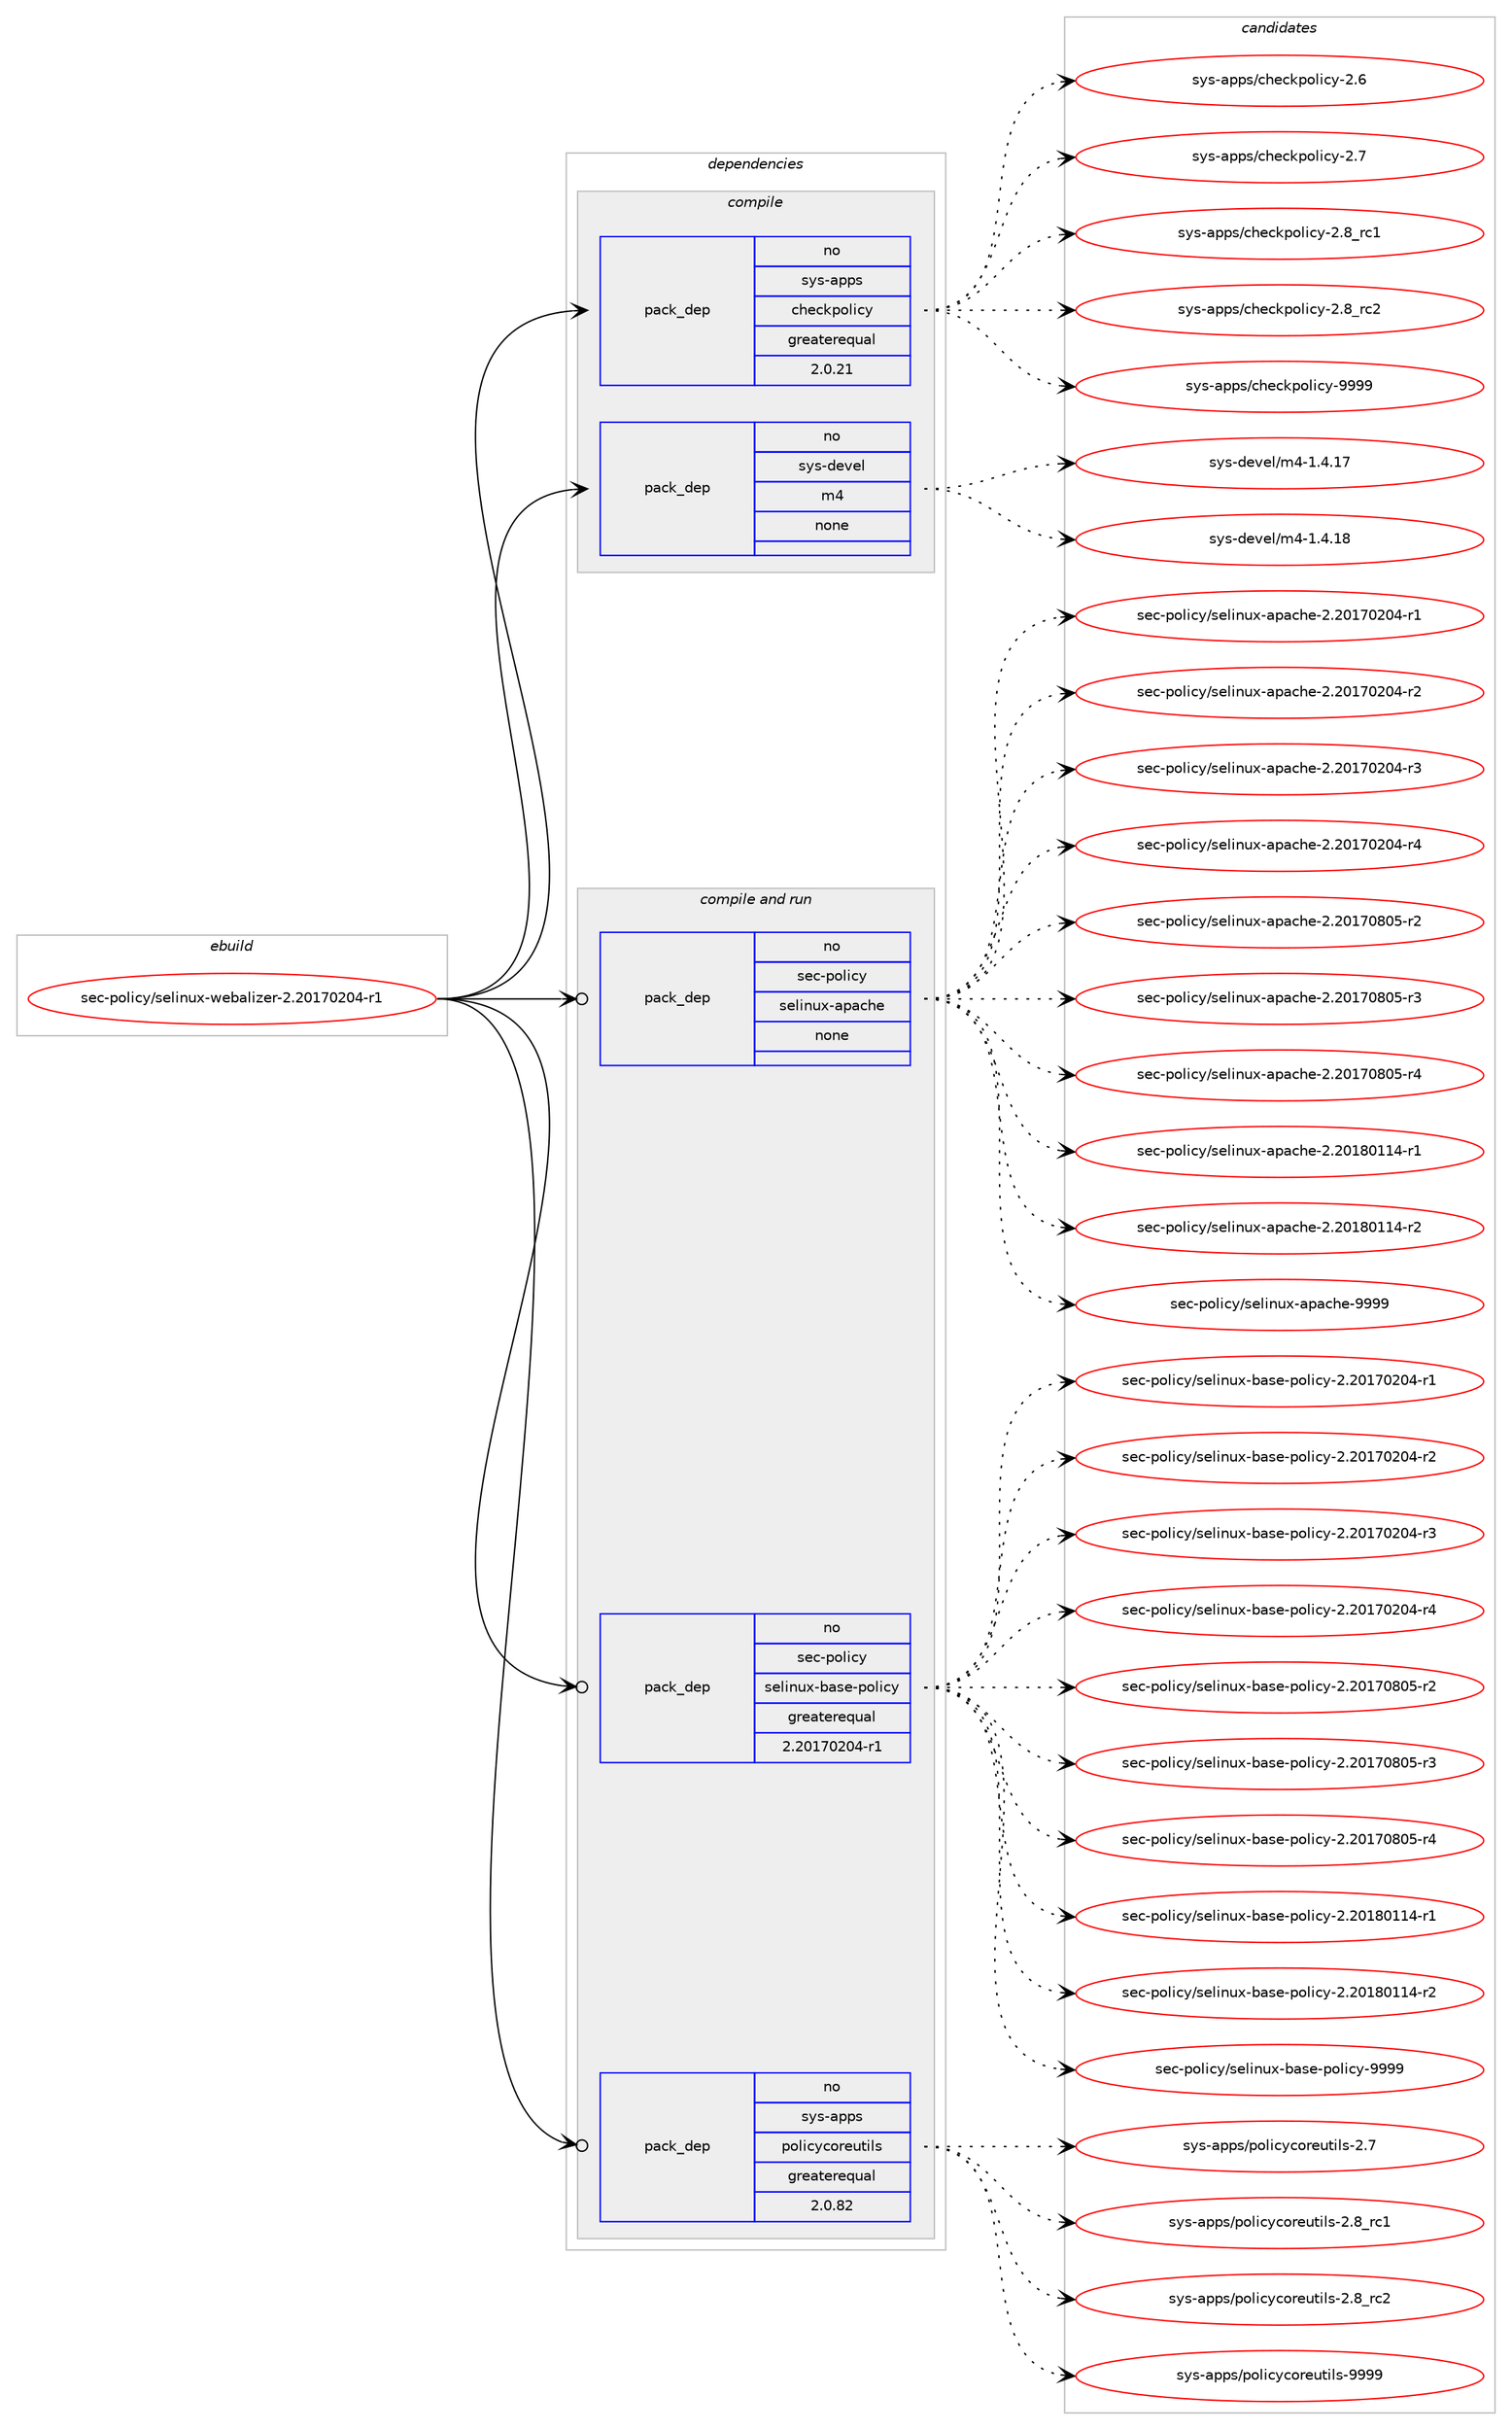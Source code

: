 digraph prolog {

# *************
# Graph options
# *************

newrank=true;
concentrate=true;
compound=true;
graph [rankdir=LR,fontname=Helvetica,fontsize=10,ranksep=1.5];#, ranksep=2.5, nodesep=0.2];
edge  [arrowhead=vee];
node  [fontname=Helvetica,fontsize=10];

# **********
# The ebuild
# **********

subgraph cluster_leftcol {
color=gray;
rank=same;
label=<<i>ebuild</i>>;
id [label="sec-policy/selinux-webalizer-2.20170204-r1", color=red, width=4, href="../sec-policy/selinux-webalizer-2.20170204-r1.svg"];
}

# ****************
# The dependencies
# ****************

subgraph cluster_midcol {
color=gray;
label=<<i>dependencies</i>>;
subgraph cluster_compile {
fillcolor="#eeeeee";
style=filled;
label=<<i>compile</i>>;
subgraph pack5487 {
dependency5796 [label=<<TABLE BORDER="0" CELLBORDER="1" CELLSPACING="0" CELLPADDING="4" WIDTH="220"><TR><TD ROWSPAN="6" CELLPADDING="30">pack_dep</TD></TR><TR><TD WIDTH="110">no</TD></TR><TR><TD>sys-apps</TD></TR><TR><TD>checkpolicy</TD></TR><TR><TD>greaterequal</TD></TR><TR><TD>2.0.21</TD></TR></TABLE>>, shape=none, color=blue];
}
id:e -> dependency5796:w [weight=20,style="solid",arrowhead="vee"];
subgraph pack5488 {
dependency5797 [label=<<TABLE BORDER="0" CELLBORDER="1" CELLSPACING="0" CELLPADDING="4" WIDTH="220"><TR><TD ROWSPAN="6" CELLPADDING="30">pack_dep</TD></TR><TR><TD WIDTH="110">no</TD></TR><TR><TD>sys-devel</TD></TR><TR><TD>m4</TD></TR><TR><TD>none</TD></TR><TR><TD></TD></TR></TABLE>>, shape=none, color=blue];
}
id:e -> dependency5797:w [weight=20,style="solid",arrowhead="vee"];
}
subgraph cluster_compileandrun {
fillcolor="#eeeeee";
style=filled;
label=<<i>compile and run</i>>;
subgraph pack5489 {
dependency5798 [label=<<TABLE BORDER="0" CELLBORDER="1" CELLSPACING="0" CELLPADDING="4" WIDTH="220"><TR><TD ROWSPAN="6" CELLPADDING="30">pack_dep</TD></TR><TR><TD WIDTH="110">no</TD></TR><TR><TD>sec-policy</TD></TR><TR><TD>selinux-apache</TD></TR><TR><TD>none</TD></TR><TR><TD></TD></TR></TABLE>>, shape=none, color=blue];
}
id:e -> dependency5798:w [weight=20,style="solid",arrowhead="odotvee"];
subgraph pack5490 {
dependency5799 [label=<<TABLE BORDER="0" CELLBORDER="1" CELLSPACING="0" CELLPADDING="4" WIDTH="220"><TR><TD ROWSPAN="6" CELLPADDING="30">pack_dep</TD></TR><TR><TD WIDTH="110">no</TD></TR><TR><TD>sec-policy</TD></TR><TR><TD>selinux-base-policy</TD></TR><TR><TD>greaterequal</TD></TR><TR><TD>2.20170204-r1</TD></TR></TABLE>>, shape=none, color=blue];
}
id:e -> dependency5799:w [weight=20,style="solid",arrowhead="odotvee"];
subgraph pack5491 {
dependency5800 [label=<<TABLE BORDER="0" CELLBORDER="1" CELLSPACING="0" CELLPADDING="4" WIDTH="220"><TR><TD ROWSPAN="6" CELLPADDING="30">pack_dep</TD></TR><TR><TD WIDTH="110">no</TD></TR><TR><TD>sys-apps</TD></TR><TR><TD>policycoreutils</TD></TR><TR><TD>greaterequal</TD></TR><TR><TD>2.0.82</TD></TR></TABLE>>, shape=none, color=blue];
}
id:e -> dependency5800:w [weight=20,style="solid",arrowhead="odotvee"];
}
subgraph cluster_run {
fillcolor="#eeeeee";
style=filled;
label=<<i>run</i>>;
}
}

# **************
# The candidates
# **************

subgraph cluster_choices {
rank=same;
color=gray;
label=<<i>candidates</i>>;

subgraph choice5487 {
color=black;
nodesep=1;
choice11512111545971121121154799104101991071121111081059912145504654 [label="sys-apps/checkpolicy-2.6", color=red, width=4,href="../sys-apps/checkpolicy-2.6.svg"];
choice11512111545971121121154799104101991071121111081059912145504655 [label="sys-apps/checkpolicy-2.7", color=red, width=4,href="../sys-apps/checkpolicy-2.7.svg"];
choice11512111545971121121154799104101991071121111081059912145504656951149949 [label="sys-apps/checkpolicy-2.8_rc1", color=red, width=4,href="../sys-apps/checkpolicy-2.8_rc1.svg"];
choice11512111545971121121154799104101991071121111081059912145504656951149950 [label="sys-apps/checkpolicy-2.8_rc2", color=red, width=4,href="../sys-apps/checkpolicy-2.8_rc2.svg"];
choice1151211154597112112115479910410199107112111108105991214557575757 [label="sys-apps/checkpolicy-9999", color=red, width=4,href="../sys-apps/checkpolicy-9999.svg"];
dependency5796:e -> choice11512111545971121121154799104101991071121111081059912145504654:w [style=dotted,weight="100"];
dependency5796:e -> choice11512111545971121121154799104101991071121111081059912145504655:w [style=dotted,weight="100"];
dependency5796:e -> choice11512111545971121121154799104101991071121111081059912145504656951149949:w [style=dotted,weight="100"];
dependency5796:e -> choice11512111545971121121154799104101991071121111081059912145504656951149950:w [style=dotted,weight="100"];
dependency5796:e -> choice1151211154597112112115479910410199107112111108105991214557575757:w [style=dotted,weight="100"];
}
subgraph choice5488 {
color=black;
nodesep=1;
choice11512111545100101118101108471095245494652464955 [label="sys-devel/m4-1.4.17", color=red, width=4,href="../sys-devel/m4-1.4.17.svg"];
choice11512111545100101118101108471095245494652464956 [label="sys-devel/m4-1.4.18", color=red, width=4,href="../sys-devel/m4-1.4.18.svg"];
dependency5797:e -> choice11512111545100101118101108471095245494652464955:w [style=dotted,weight="100"];
dependency5797:e -> choice11512111545100101118101108471095245494652464956:w [style=dotted,weight="100"];
}
subgraph choice5489 {
color=black;
nodesep=1;
choice115101994511211110810599121471151011081051101171204597112979910410145504650484955485048524511449 [label="sec-policy/selinux-apache-2.20170204-r1", color=red, width=4,href="../sec-policy/selinux-apache-2.20170204-r1.svg"];
choice115101994511211110810599121471151011081051101171204597112979910410145504650484955485048524511450 [label="sec-policy/selinux-apache-2.20170204-r2", color=red, width=4,href="../sec-policy/selinux-apache-2.20170204-r2.svg"];
choice115101994511211110810599121471151011081051101171204597112979910410145504650484955485048524511451 [label="sec-policy/selinux-apache-2.20170204-r3", color=red, width=4,href="../sec-policy/selinux-apache-2.20170204-r3.svg"];
choice115101994511211110810599121471151011081051101171204597112979910410145504650484955485048524511452 [label="sec-policy/selinux-apache-2.20170204-r4", color=red, width=4,href="../sec-policy/selinux-apache-2.20170204-r4.svg"];
choice115101994511211110810599121471151011081051101171204597112979910410145504650484955485648534511450 [label="sec-policy/selinux-apache-2.20170805-r2", color=red, width=4,href="../sec-policy/selinux-apache-2.20170805-r2.svg"];
choice115101994511211110810599121471151011081051101171204597112979910410145504650484955485648534511451 [label="sec-policy/selinux-apache-2.20170805-r3", color=red, width=4,href="../sec-policy/selinux-apache-2.20170805-r3.svg"];
choice115101994511211110810599121471151011081051101171204597112979910410145504650484955485648534511452 [label="sec-policy/selinux-apache-2.20170805-r4", color=red, width=4,href="../sec-policy/selinux-apache-2.20170805-r4.svg"];
choice115101994511211110810599121471151011081051101171204597112979910410145504650484956484949524511449 [label="sec-policy/selinux-apache-2.20180114-r1", color=red, width=4,href="../sec-policy/selinux-apache-2.20180114-r1.svg"];
choice115101994511211110810599121471151011081051101171204597112979910410145504650484956484949524511450 [label="sec-policy/selinux-apache-2.20180114-r2", color=red, width=4,href="../sec-policy/selinux-apache-2.20180114-r2.svg"];
choice11510199451121111081059912147115101108105110117120459711297991041014557575757 [label="sec-policy/selinux-apache-9999", color=red, width=4,href="../sec-policy/selinux-apache-9999.svg"];
dependency5798:e -> choice115101994511211110810599121471151011081051101171204597112979910410145504650484955485048524511449:w [style=dotted,weight="100"];
dependency5798:e -> choice115101994511211110810599121471151011081051101171204597112979910410145504650484955485048524511450:w [style=dotted,weight="100"];
dependency5798:e -> choice115101994511211110810599121471151011081051101171204597112979910410145504650484955485048524511451:w [style=dotted,weight="100"];
dependency5798:e -> choice115101994511211110810599121471151011081051101171204597112979910410145504650484955485048524511452:w [style=dotted,weight="100"];
dependency5798:e -> choice115101994511211110810599121471151011081051101171204597112979910410145504650484955485648534511450:w [style=dotted,weight="100"];
dependency5798:e -> choice115101994511211110810599121471151011081051101171204597112979910410145504650484955485648534511451:w [style=dotted,weight="100"];
dependency5798:e -> choice115101994511211110810599121471151011081051101171204597112979910410145504650484955485648534511452:w [style=dotted,weight="100"];
dependency5798:e -> choice115101994511211110810599121471151011081051101171204597112979910410145504650484956484949524511449:w [style=dotted,weight="100"];
dependency5798:e -> choice115101994511211110810599121471151011081051101171204597112979910410145504650484956484949524511450:w [style=dotted,weight="100"];
dependency5798:e -> choice11510199451121111081059912147115101108105110117120459711297991041014557575757:w [style=dotted,weight="100"];
}
subgraph choice5490 {
color=black;
nodesep=1;
choice11510199451121111081059912147115101108105110117120459897115101451121111081059912145504650484955485048524511449 [label="sec-policy/selinux-base-policy-2.20170204-r1", color=red, width=4,href="../sec-policy/selinux-base-policy-2.20170204-r1.svg"];
choice11510199451121111081059912147115101108105110117120459897115101451121111081059912145504650484955485048524511450 [label="sec-policy/selinux-base-policy-2.20170204-r2", color=red, width=4,href="../sec-policy/selinux-base-policy-2.20170204-r2.svg"];
choice11510199451121111081059912147115101108105110117120459897115101451121111081059912145504650484955485048524511451 [label="sec-policy/selinux-base-policy-2.20170204-r3", color=red, width=4,href="../sec-policy/selinux-base-policy-2.20170204-r3.svg"];
choice11510199451121111081059912147115101108105110117120459897115101451121111081059912145504650484955485048524511452 [label="sec-policy/selinux-base-policy-2.20170204-r4", color=red, width=4,href="../sec-policy/selinux-base-policy-2.20170204-r4.svg"];
choice11510199451121111081059912147115101108105110117120459897115101451121111081059912145504650484955485648534511450 [label="sec-policy/selinux-base-policy-2.20170805-r2", color=red, width=4,href="../sec-policy/selinux-base-policy-2.20170805-r2.svg"];
choice11510199451121111081059912147115101108105110117120459897115101451121111081059912145504650484955485648534511451 [label="sec-policy/selinux-base-policy-2.20170805-r3", color=red, width=4,href="../sec-policy/selinux-base-policy-2.20170805-r3.svg"];
choice11510199451121111081059912147115101108105110117120459897115101451121111081059912145504650484955485648534511452 [label="sec-policy/selinux-base-policy-2.20170805-r4", color=red, width=4,href="../sec-policy/selinux-base-policy-2.20170805-r4.svg"];
choice11510199451121111081059912147115101108105110117120459897115101451121111081059912145504650484956484949524511449 [label="sec-policy/selinux-base-policy-2.20180114-r1", color=red, width=4,href="../sec-policy/selinux-base-policy-2.20180114-r1.svg"];
choice11510199451121111081059912147115101108105110117120459897115101451121111081059912145504650484956484949524511450 [label="sec-policy/selinux-base-policy-2.20180114-r2", color=red, width=4,href="../sec-policy/selinux-base-policy-2.20180114-r2.svg"];
choice1151019945112111108105991214711510110810511011712045989711510145112111108105991214557575757 [label="sec-policy/selinux-base-policy-9999", color=red, width=4,href="../sec-policy/selinux-base-policy-9999.svg"];
dependency5799:e -> choice11510199451121111081059912147115101108105110117120459897115101451121111081059912145504650484955485048524511449:w [style=dotted,weight="100"];
dependency5799:e -> choice11510199451121111081059912147115101108105110117120459897115101451121111081059912145504650484955485048524511450:w [style=dotted,weight="100"];
dependency5799:e -> choice11510199451121111081059912147115101108105110117120459897115101451121111081059912145504650484955485048524511451:w [style=dotted,weight="100"];
dependency5799:e -> choice11510199451121111081059912147115101108105110117120459897115101451121111081059912145504650484955485048524511452:w [style=dotted,weight="100"];
dependency5799:e -> choice11510199451121111081059912147115101108105110117120459897115101451121111081059912145504650484955485648534511450:w [style=dotted,weight="100"];
dependency5799:e -> choice11510199451121111081059912147115101108105110117120459897115101451121111081059912145504650484955485648534511451:w [style=dotted,weight="100"];
dependency5799:e -> choice11510199451121111081059912147115101108105110117120459897115101451121111081059912145504650484955485648534511452:w [style=dotted,weight="100"];
dependency5799:e -> choice11510199451121111081059912147115101108105110117120459897115101451121111081059912145504650484956484949524511449:w [style=dotted,weight="100"];
dependency5799:e -> choice11510199451121111081059912147115101108105110117120459897115101451121111081059912145504650484956484949524511450:w [style=dotted,weight="100"];
dependency5799:e -> choice1151019945112111108105991214711510110810511011712045989711510145112111108105991214557575757:w [style=dotted,weight="100"];
}
subgraph choice5491 {
color=black;
nodesep=1;
choice115121115459711211211547112111108105991219911111410111711610510811545504655 [label="sys-apps/policycoreutils-2.7", color=red, width=4,href="../sys-apps/policycoreutils-2.7.svg"];
choice115121115459711211211547112111108105991219911111410111711610510811545504656951149949 [label="sys-apps/policycoreutils-2.8_rc1", color=red, width=4,href="../sys-apps/policycoreutils-2.8_rc1.svg"];
choice115121115459711211211547112111108105991219911111410111711610510811545504656951149950 [label="sys-apps/policycoreutils-2.8_rc2", color=red, width=4,href="../sys-apps/policycoreutils-2.8_rc2.svg"];
choice11512111545971121121154711211110810599121991111141011171161051081154557575757 [label="sys-apps/policycoreutils-9999", color=red, width=4,href="../sys-apps/policycoreutils-9999.svg"];
dependency5800:e -> choice115121115459711211211547112111108105991219911111410111711610510811545504655:w [style=dotted,weight="100"];
dependency5800:e -> choice115121115459711211211547112111108105991219911111410111711610510811545504656951149949:w [style=dotted,weight="100"];
dependency5800:e -> choice115121115459711211211547112111108105991219911111410111711610510811545504656951149950:w [style=dotted,weight="100"];
dependency5800:e -> choice11512111545971121121154711211110810599121991111141011171161051081154557575757:w [style=dotted,weight="100"];
}
}

}
